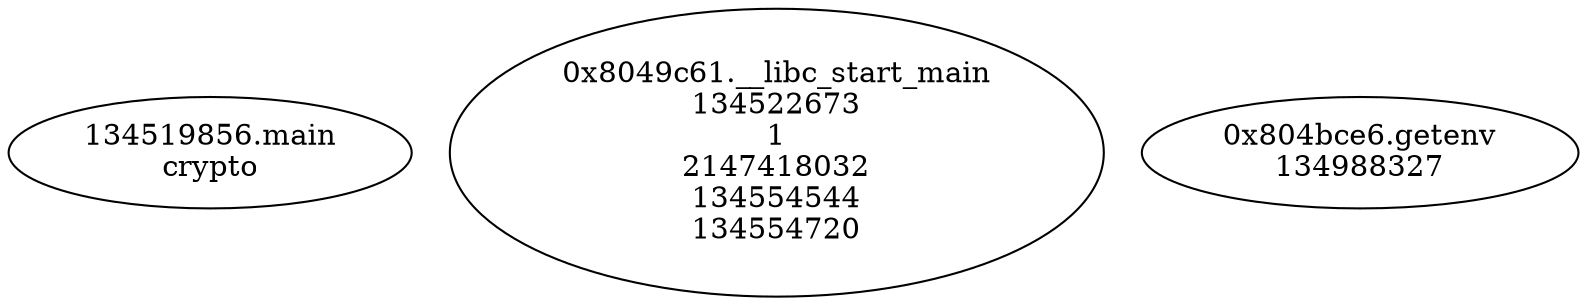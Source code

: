 // Global SCDG with merge call
digraph {
	0 [label="134519856.main
crypto"]
	1 [label="0x8049c61.__libc_start_main
134522673
1
2147418032
134554544
134554720"]
	2 [label="0x804bce6.getenv
134988327"]
}
